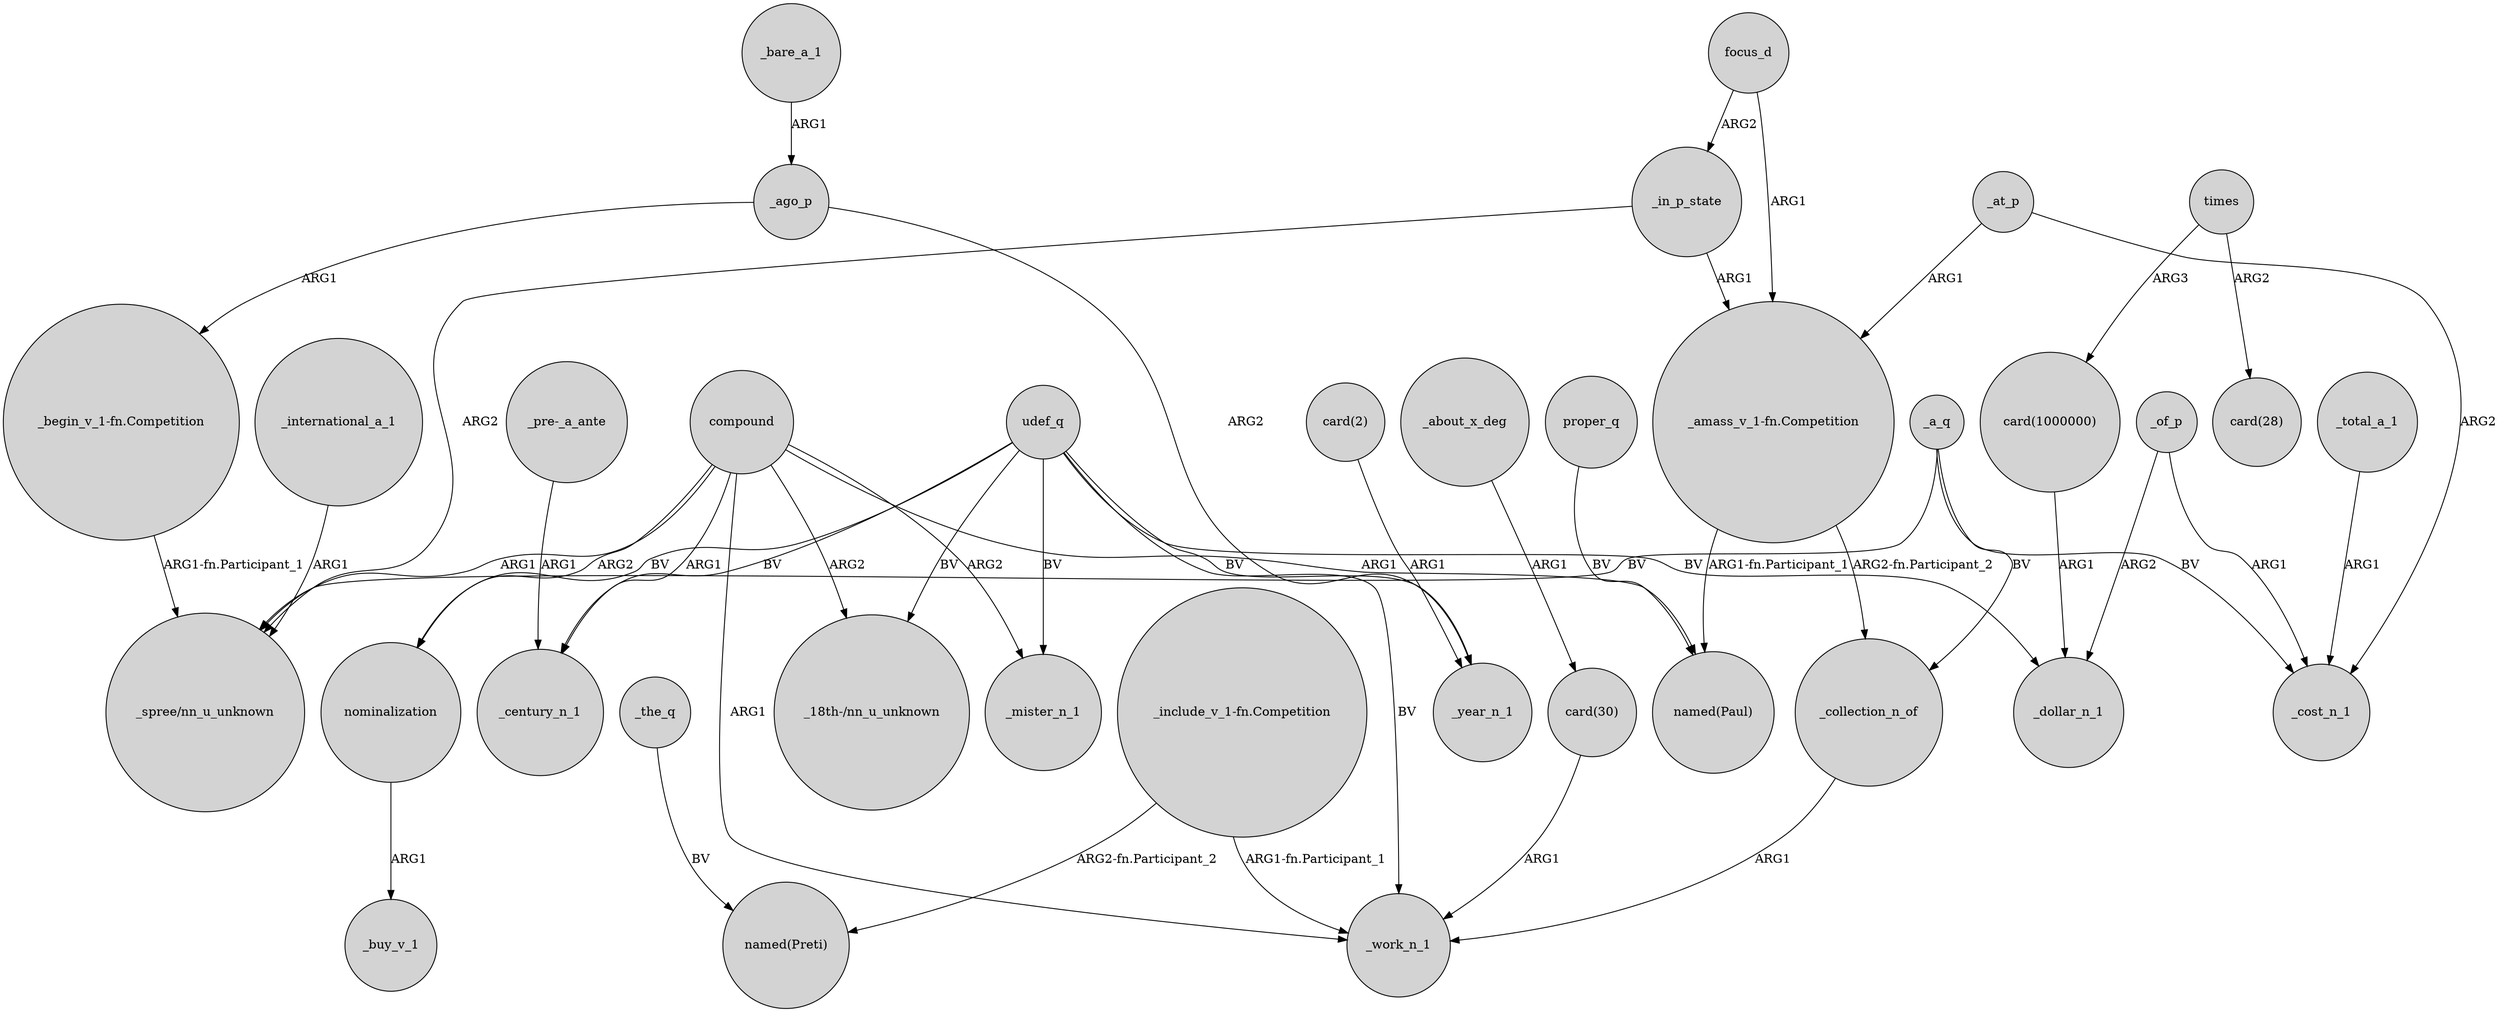 digraph {
	node [shape=circle style=filled]
	_ago_p -> "_begin_v_1-fn.Competition" [label=ARG1]
	nominalization -> _buy_v_1 [label=ARG1]
	"_begin_v_1-fn.Competition" -> "_spree/nn_u_unknown" [label="ARG1-fn.Participant_1"]
	compound -> _mister_n_1 [label=ARG2]
	focus_d -> _in_p_state [label=ARG2]
	"_amass_v_1-fn.Competition" -> "named(Paul)" [label="ARG1-fn.Participant_1"]
	"_pre-_a_ante" -> _century_n_1 [label=ARG1]
	"_include_v_1-fn.Competition" -> _work_n_1 [label="ARG1-fn.Participant_1"]
	focus_d -> "_amass_v_1-fn.Competition" [label=ARG1]
	"_amass_v_1-fn.Competition" -> _collection_n_of [label="ARG2-fn.Participant_2"]
	compound -> _century_n_1 [label=ARG1]
	_of_p -> _cost_n_1 [label=ARG1]
	udef_q -> nominalization [label=BV]
	_a_q -> _cost_n_1 [label=BV]
	times -> "card(28)" [label=ARG2]
	_total_a_1 -> _cost_n_1 [label=ARG1]
	times -> "card(1000000)" [label=ARG3]
	udef_q -> _work_n_1 [label=BV]
	compound -> "_spree/nn_u_unknown" [label=ARG1]
	udef_q -> _mister_n_1 [label=BV]
	_the_q -> "named(Preti)" [label=BV]
	compound -> _work_n_1 [label=ARG1]
	_a_q -> _collection_n_of [label=BV]
	"_include_v_1-fn.Competition" -> "named(Preti)" [label="ARG2-fn.Participant_2"]
	compound -> nominalization [label=ARG2]
	_a_q -> "_spree/nn_u_unknown" [label=BV]
	"card(30)" -> _work_n_1 [label=ARG1]
	compound -> "_18th-/nn_u_unknown" [label=ARG2]
	_in_p_state -> "_spree/nn_u_unknown" [label=ARG2]
	_in_p_state -> "_amass_v_1-fn.Competition" [label=ARG1]
	_bare_a_1 -> _ago_p [label=ARG1]
	_at_p -> "_amass_v_1-fn.Competition" [label=ARG1]
	compound -> "named(Paul)" [label=ARG1]
	_international_a_1 -> "_spree/nn_u_unknown" [label=ARG1]
	proper_q -> "named(Paul)" [label=BV]
	udef_q -> _dollar_n_1 [label=BV]
	"card(1000000)" -> _dollar_n_1 [label=ARG1]
	udef_q -> "_18th-/nn_u_unknown" [label=BV]
	_ago_p -> _year_n_1 [label=ARG2]
	udef_q -> _year_n_1 [label=BV]
	_about_x_deg -> "card(30)" [label=ARG1]
	_collection_n_of -> _work_n_1 [label=ARG1]
	"card(2)" -> _year_n_1 [label=ARG1]
	udef_q -> _century_n_1 [label=BV]
	_of_p -> _dollar_n_1 [label=ARG2]
	_at_p -> _cost_n_1 [label=ARG2]
}
